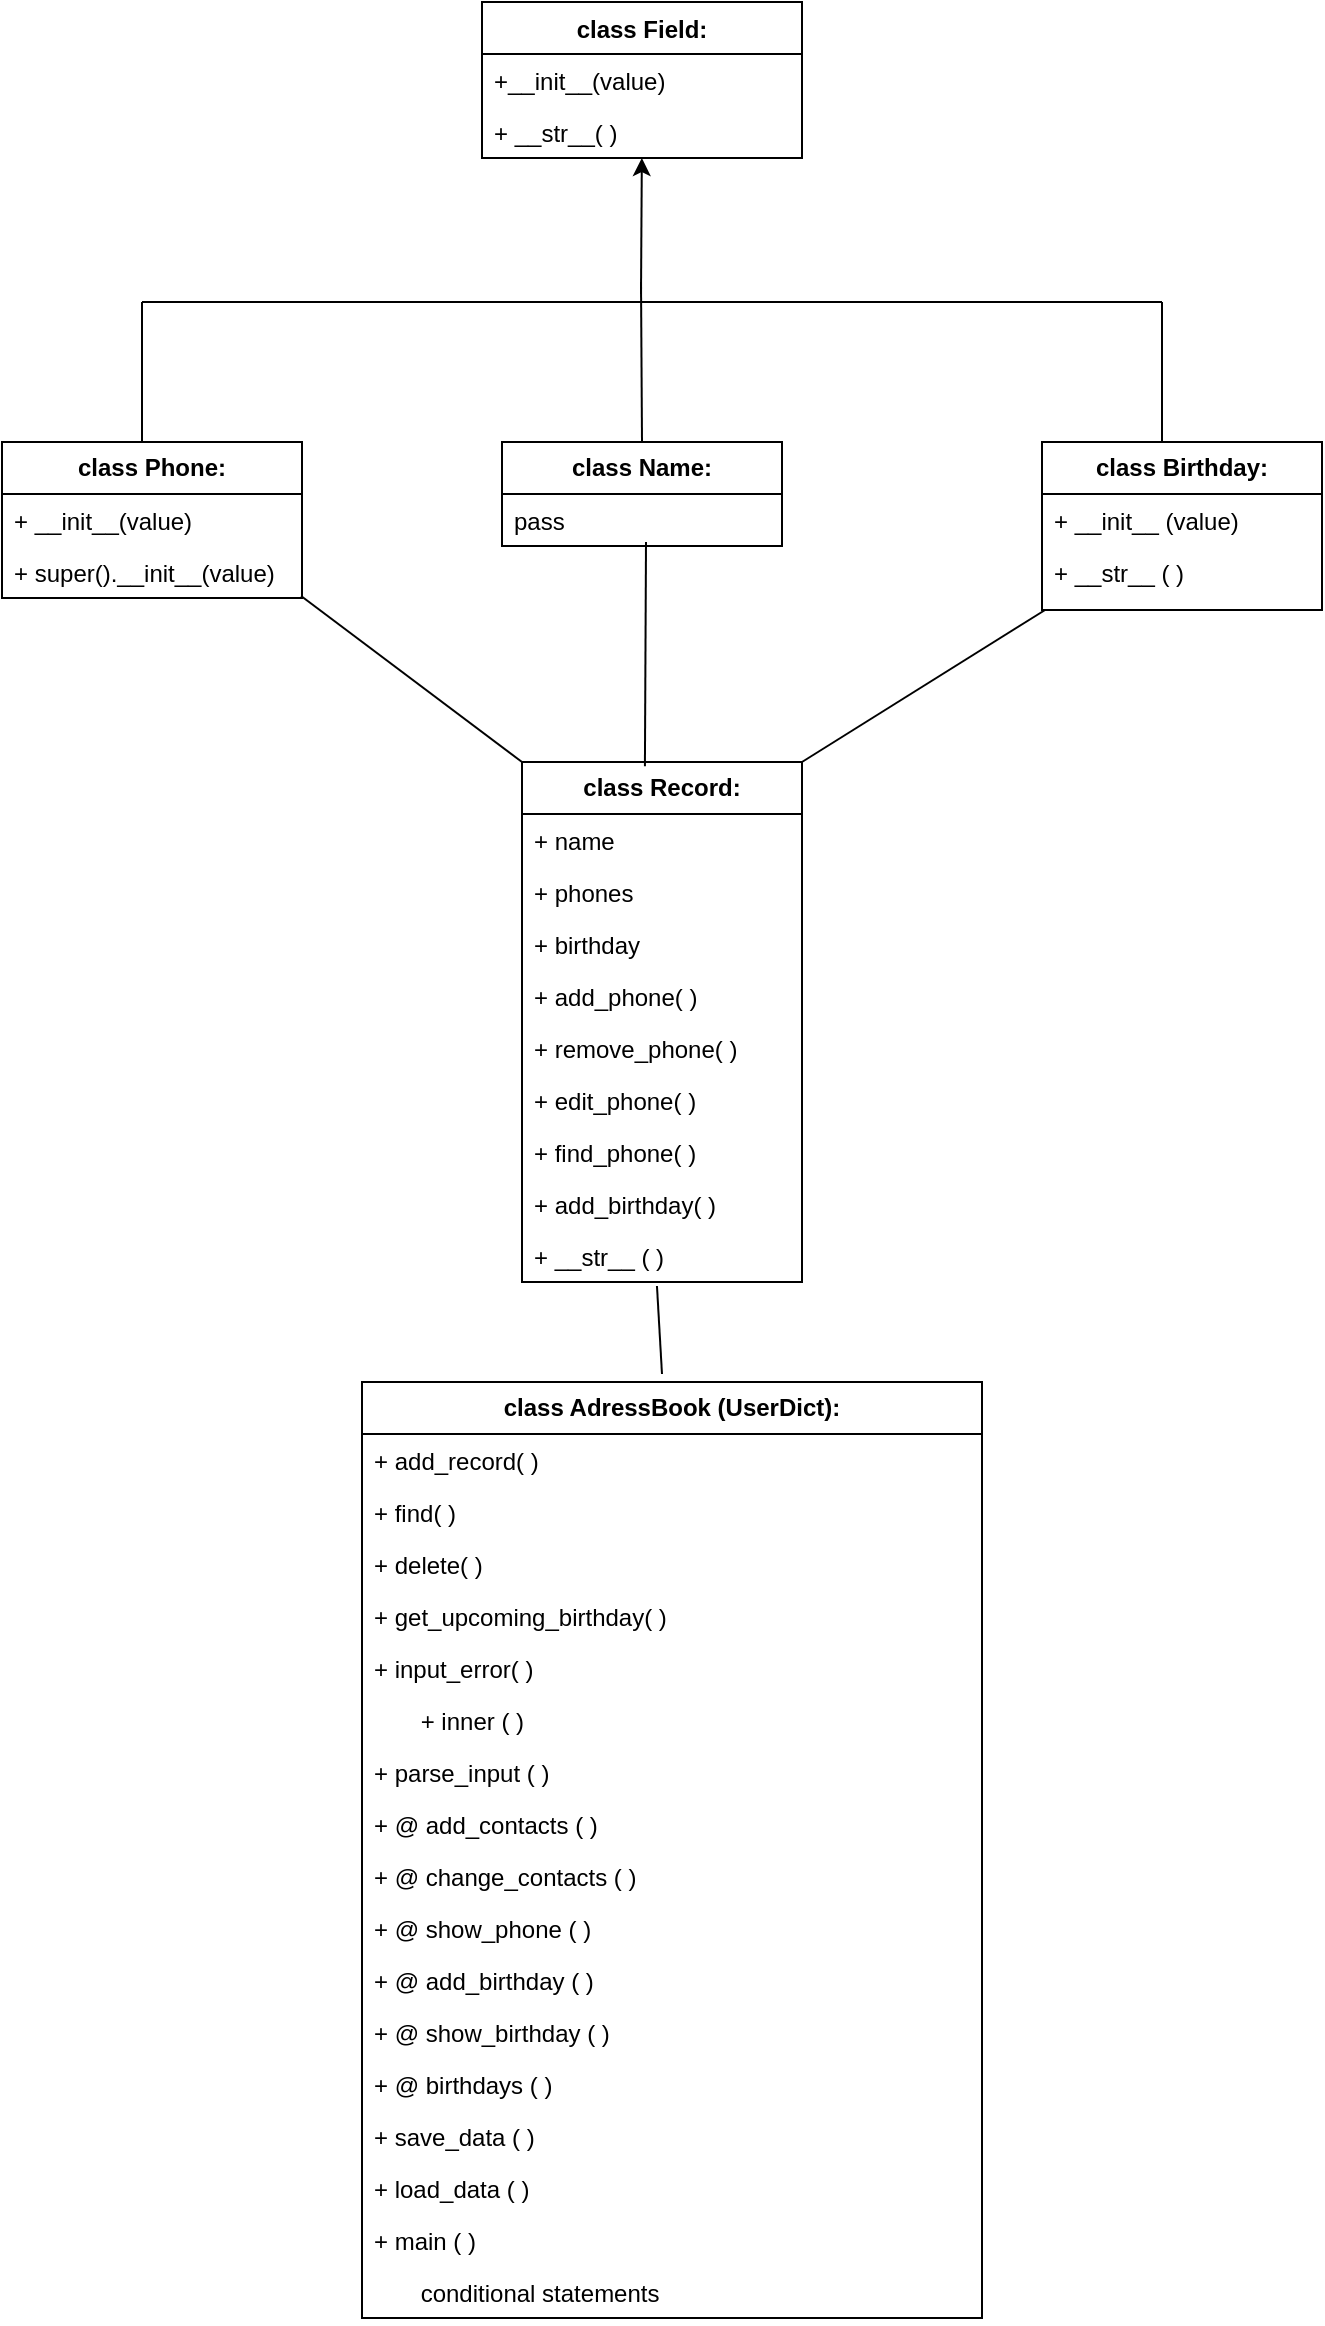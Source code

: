 <mxfile version="24.4.13" type="device">
  <diagram name="Сторінка-1" id="W5pYm99Y4qLcW9MA-weo">
    <mxGraphModel dx="794" dy="627" grid="1" gridSize="10" guides="1" tooltips="1" connect="1" arrows="1" fold="1" page="1" pageScale="1" pageWidth="827" pageHeight="1169" math="0" shadow="0">
      <root>
        <mxCell id="0" />
        <mxCell id="1" parent="0" />
        <mxCell id="KHoVNFPx8S1RJd4RUKs7-6" value="class Field:" style="swimlane;fontStyle=1;align=center;verticalAlign=top;childLayout=stackLayout;horizontal=1;startSize=26;horizontalStack=0;resizeParent=1;resizeParentMax=0;resizeLast=0;collapsible=1;marginBottom=0;whiteSpace=wrap;html=1;" vertex="1" parent="1">
          <mxGeometry x="310" y="20" width="160" height="78" as="geometry">
            <mxRectangle x="310" y="20" width="100" height="30" as="alternateBounds" />
          </mxGeometry>
        </mxCell>
        <mxCell id="KHoVNFPx8S1RJd4RUKs7-7" value="+__init__(value)" style="text;strokeColor=none;fillColor=none;align=left;verticalAlign=top;spacingLeft=4;spacingRight=4;overflow=hidden;rotatable=0;points=[[0,0.5],[1,0.5]];portConstraint=eastwest;whiteSpace=wrap;html=1;" vertex="1" parent="KHoVNFPx8S1RJd4RUKs7-6">
          <mxGeometry y="26" width="160" height="26" as="geometry" />
        </mxCell>
        <mxCell id="KHoVNFPx8S1RJd4RUKs7-9" value="+ __str__( )" style="text;strokeColor=none;fillColor=none;align=left;verticalAlign=top;spacingLeft=4;spacingRight=4;overflow=hidden;rotatable=0;points=[[0,0.5],[1,0.5]];portConstraint=eastwest;whiteSpace=wrap;html=1;" vertex="1" parent="KHoVNFPx8S1RJd4RUKs7-6">
          <mxGeometry y="52" width="160" height="26" as="geometry" />
        </mxCell>
        <mxCell id="KHoVNFPx8S1RJd4RUKs7-12" value="" style="endArrow=classic;html=1;rounded=0;" edge="1" parent="1" target="KHoVNFPx8S1RJd4RUKs7-9">
          <mxGeometry width="50" height="50" relative="1" as="geometry">
            <mxPoint x="389.5" y="166" as="sourcePoint" />
            <mxPoint x="389.5" y="106" as="targetPoint" />
          </mxGeometry>
        </mxCell>
        <mxCell id="KHoVNFPx8S1RJd4RUKs7-13" value="" style="endArrow=none;html=1;rounded=0;" edge="1" parent="1">
          <mxGeometry width="50" height="50" relative="1" as="geometry">
            <mxPoint x="140" y="170" as="sourcePoint" />
            <mxPoint x="650" y="170" as="targetPoint" />
          </mxGeometry>
        </mxCell>
        <mxCell id="KHoVNFPx8S1RJd4RUKs7-14" value="" style="endArrow=none;html=1;rounded=0;" edge="1" parent="1">
          <mxGeometry width="50" height="50" relative="1" as="geometry">
            <mxPoint x="140" y="240" as="sourcePoint" />
            <mxPoint x="140" y="170" as="targetPoint" />
          </mxGeometry>
        </mxCell>
        <mxCell id="KHoVNFPx8S1RJd4RUKs7-16" value="" style="endArrow=none;html=1;rounded=0;exitX=0.5;exitY=0;exitDx=0;exitDy=0;" edge="1" parent="1" source="KHoVNFPx8S1RJd4RUKs7-22">
          <mxGeometry width="50" height="50" relative="1" as="geometry">
            <mxPoint x="389.5" y="230" as="sourcePoint" />
            <mxPoint x="389.5" y="160" as="targetPoint" />
          </mxGeometry>
        </mxCell>
        <mxCell id="KHoVNFPx8S1RJd4RUKs7-17" value="" style="endArrow=none;html=1;rounded=0;" edge="1" parent="1">
          <mxGeometry width="50" height="50" relative="1" as="geometry">
            <mxPoint x="650" y="240" as="sourcePoint" />
            <mxPoint x="650" y="170" as="targetPoint" />
          </mxGeometry>
        </mxCell>
        <mxCell id="KHoVNFPx8S1RJd4RUKs7-18" value="&lt;b&gt;class Phone:&lt;/b&gt;" style="swimlane;fontStyle=0;childLayout=stackLayout;horizontal=1;startSize=26;fillColor=none;horizontalStack=0;resizeParent=1;resizeParentMax=0;resizeLast=0;collapsible=1;marginBottom=0;whiteSpace=wrap;html=1;" vertex="1" parent="1">
          <mxGeometry x="70" y="240" width="150" height="78" as="geometry" />
        </mxCell>
        <mxCell id="KHoVNFPx8S1RJd4RUKs7-19" value="+ __init__(value)" style="text;strokeColor=none;fillColor=none;align=left;verticalAlign=top;spacingLeft=4;spacingRight=4;overflow=hidden;rotatable=0;points=[[0,0.5],[1,0.5]];portConstraint=eastwest;whiteSpace=wrap;html=1;" vertex="1" parent="KHoVNFPx8S1RJd4RUKs7-18">
          <mxGeometry y="26" width="150" height="26" as="geometry" />
        </mxCell>
        <mxCell id="KHoVNFPx8S1RJd4RUKs7-20" value="+ super().__init__(value)" style="text;strokeColor=none;fillColor=none;align=left;verticalAlign=top;spacingLeft=4;spacingRight=4;overflow=hidden;rotatable=0;points=[[0,0.5],[1,0.5]];portConstraint=eastwest;whiteSpace=wrap;html=1;" vertex="1" parent="KHoVNFPx8S1RJd4RUKs7-18">
          <mxGeometry y="52" width="150" height="26" as="geometry" />
        </mxCell>
        <mxCell id="KHoVNFPx8S1RJd4RUKs7-22" value="&lt;b&gt;class Name:&lt;/b&gt;" style="swimlane;fontStyle=0;childLayout=stackLayout;horizontal=1;startSize=26;fillColor=none;horizontalStack=0;resizeParent=1;resizeParentMax=0;resizeLast=0;collapsible=1;marginBottom=0;whiteSpace=wrap;html=1;" vertex="1" parent="1">
          <mxGeometry x="320" y="240" width="140" height="52" as="geometry" />
        </mxCell>
        <mxCell id="KHoVNFPx8S1RJd4RUKs7-23" value="pass" style="text;strokeColor=none;fillColor=none;align=left;verticalAlign=top;spacingLeft=4;spacingRight=4;overflow=hidden;rotatable=0;points=[[0,0.5],[1,0.5]];portConstraint=eastwest;whiteSpace=wrap;html=1;" vertex="1" parent="KHoVNFPx8S1RJd4RUKs7-22">
          <mxGeometry y="26" width="140" height="26" as="geometry" />
        </mxCell>
        <mxCell id="KHoVNFPx8S1RJd4RUKs7-26" value="&lt;b&gt;class Birthday:&lt;/b&gt;" style="swimlane;fontStyle=0;childLayout=stackLayout;horizontal=1;startSize=26;fillColor=none;horizontalStack=0;resizeParent=1;resizeParentMax=0;resizeLast=0;collapsible=1;marginBottom=0;whiteSpace=wrap;html=1;" vertex="1" parent="1">
          <mxGeometry x="590" y="240" width="140" height="84" as="geometry" />
        </mxCell>
        <mxCell id="KHoVNFPx8S1RJd4RUKs7-27" value="+ __init__ (value)" style="text;strokeColor=none;fillColor=none;align=left;verticalAlign=top;spacingLeft=4;spacingRight=4;overflow=hidden;rotatable=0;points=[[0,0.5],[1,0.5]];portConstraint=eastwest;whiteSpace=wrap;html=1;" vertex="1" parent="KHoVNFPx8S1RJd4RUKs7-26">
          <mxGeometry y="26" width="140" height="26" as="geometry" />
        </mxCell>
        <mxCell id="KHoVNFPx8S1RJd4RUKs7-29" value="+ __str__ ( )&amp;nbsp;&lt;div&gt;&lt;br&gt;&lt;/div&gt;" style="text;strokeColor=none;fillColor=none;align=left;verticalAlign=top;spacingLeft=4;spacingRight=4;overflow=hidden;rotatable=0;points=[[0,0.5],[1,0.5]];portConstraint=eastwest;whiteSpace=wrap;html=1;" vertex="1" parent="KHoVNFPx8S1RJd4RUKs7-26">
          <mxGeometry y="52" width="140" height="32" as="geometry" />
        </mxCell>
        <mxCell id="KHoVNFPx8S1RJd4RUKs7-33" value="&lt;b&gt;class Record:&lt;/b&gt;" style="swimlane;fontStyle=0;childLayout=stackLayout;horizontal=1;startSize=26;fillColor=none;horizontalStack=0;resizeParent=1;resizeParentMax=0;resizeLast=0;collapsible=1;marginBottom=0;whiteSpace=wrap;html=1;" vertex="1" parent="1">
          <mxGeometry x="330" y="400" width="140" height="260" as="geometry" />
        </mxCell>
        <mxCell id="KHoVNFPx8S1RJd4RUKs7-34" value="+ name" style="text;strokeColor=none;fillColor=none;align=left;verticalAlign=top;spacingLeft=4;spacingRight=4;overflow=hidden;rotatable=0;points=[[0,0.5],[1,0.5]];portConstraint=eastwest;whiteSpace=wrap;html=1;" vertex="1" parent="KHoVNFPx8S1RJd4RUKs7-33">
          <mxGeometry y="26" width="140" height="26" as="geometry" />
        </mxCell>
        <mxCell id="KHoVNFPx8S1RJd4RUKs7-35" value="+ phones&amp;nbsp;" style="text;strokeColor=none;fillColor=none;align=left;verticalAlign=top;spacingLeft=4;spacingRight=4;overflow=hidden;rotatable=0;points=[[0,0.5],[1,0.5]];portConstraint=eastwest;whiteSpace=wrap;html=1;" vertex="1" parent="KHoVNFPx8S1RJd4RUKs7-33">
          <mxGeometry y="52" width="140" height="26" as="geometry" />
        </mxCell>
        <mxCell id="KHoVNFPx8S1RJd4RUKs7-36" value="+ birthday" style="text;strokeColor=none;fillColor=none;align=left;verticalAlign=top;spacingLeft=4;spacingRight=4;overflow=hidden;rotatable=0;points=[[0,0.5],[1,0.5]];portConstraint=eastwest;whiteSpace=wrap;html=1;" vertex="1" parent="KHoVNFPx8S1RJd4RUKs7-33">
          <mxGeometry y="78" width="140" height="26" as="geometry" />
        </mxCell>
        <mxCell id="KHoVNFPx8S1RJd4RUKs7-42" value="+ add_phone( )" style="text;strokeColor=none;fillColor=none;align=left;verticalAlign=top;spacingLeft=4;spacingRight=4;overflow=hidden;rotatable=0;points=[[0,0.5],[1,0.5]];portConstraint=eastwest;whiteSpace=wrap;html=1;" vertex="1" parent="KHoVNFPx8S1RJd4RUKs7-33">
          <mxGeometry y="104" width="140" height="26" as="geometry" />
        </mxCell>
        <mxCell id="KHoVNFPx8S1RJd4RUKs7-43" value="+ remove_phone( )" style="text;strokeColor=none;fillColor=none;align=left;verticalAlign=top;spacingLeft=4;spacingRight=4;overflow=hidden;rotatable=0;points=[[0,0.5],[1,0.5]];portConstraint=eastwest;whiteSpace=wrap;html=1;" vertex="1" parent="KHoVNFPx8S1RJd4RUKs7-33">
          <mxGeometry y="130" width="140" height="26" as="geometry" />
        </mxCell>
        <mxCell id="KHoVNFPx8S1RJd4RUKs7-44" value="+ edit_phone( )" style="text;strokeColor=none;fillColor=none;align=left;verticalAlign=top;spacingLeft=4;spacingRight=4;overflow=hidden;rotatable=0;points=[[0,0.5],[1,0.5]];portConstraint=eastwest;whiteSpace=wrap;html=1;" vertex="1" parent="KHoVNFPx8S1RJd4RUKs7-33">
          <mxGeometry y="156" width="140" height="26" as="geometry" />
        </mxCell>
        <mxCell id="KHoVNFPx8S1RJd4RUKs7-45" value="+ find_phone( )" style="text;strokeColor=none;fillColor=none;align=left;verticalAlign=top;spacingLeft=4;spacingRight=4;overflow=hidden;rotatable=0;points=[[0,0.5],[1,0.5]];portConstraint=eastwest;whiteSpace=wrap;html=1;" vertex="1" parent="KHoVNFPx8S1RJd4RUKs7-33">
          <mxGeometry y="182" width="140" height="26" as="geometry" />
        </mxCell>
        <mxCell id="KHoVNFPx8S1RJd4RUKs7-46" value="+ add_birthday( )" style="text;strokeColor=none;fillColor=none;align=left;verticalAlign=top;spacingLeft=4;spacingRight=4;overflow=hidden;rotatable=0;points=[[0,0.5],[1,0.5]];portConstraint=eastwest;whiteSpace=wrap;html=1;" vertex="1" parent="KHoVNFPx8S1RJd4RUKs7-33">
          <mxGeometry y="208" width="140" height="26" as="geometry" />
        </mxCell>
        <mxCell id="KHoVNFPx8S1RJd4RUKs7-47" value="+ __str__ ( )" style="text;strokeColor=none;fillColor=none;align=left;verticalAlign=top;spacingLeft=4;spacingRight=4;overflow=hidden;rotatable=0;points=[[0,0.5],[1,0.5]];portConstraint=eastwest;whiteSpace=wrap;html=1;" vertex="1" parent="KHoVNFPx8S1RJd4RUKs7-33">
          <mxGeometry y="234" width="140" height="26" as="geometry" />
        </mxCell>
        <mxCell id="KHoVNFPx8S1RJd4RUKs7-39" value="" style="endArrow=none;html=1;rounded=0;entryX=0.011;entryY=1;entryDx=0;entryDy=0;entryPerimeter=0;exitX=1;exitY=0;exitDx=0;exitDy=0;" edge="1" parent="1" source="KHoVNFPx8S1RJd4RUKs7-33" target="KHoVNFPx8S1RJd4RUKs7-29">
          <mxGeometry width="50" height="50" relative="1" as="geometry">
            <mxPoint x="450" y="400" as="sourcePoint" />
            <mxPoint x="500" y="350" as="targetPoint" />
          </mxGeometry>
        </mxCell>
        <mxCell id="KHoVNFPx8S1RJd4RUKs7-40" value="" style="endArrow=none;html=1;rounded=0;exitX=0;exitY=0;exitDx=0;exitDy=0;entryX=0.997;entryY=0.962;entryDx=0;entryDy=0;entryPerimeter=0;" edge="1" parent="1" source="KHoVNFPx8S1RJd4RUKs7-33" target="KHoVNFPx8S1RJd4RUKs7-20">
          <mxGeometry width="50" height="50" relative="1" as="geometry">
            <mxPoint x="310" y="400" as="sourcePoint" />
            <mxPoint x="210" y="310" as="targetPoint" />
          </mxGeometry>
        </mxCell>
        <mxCell id="KHoVNFPx8S1RJd4RUKs7-41" value="" style="endArrow=none;html=1;rounded=0;exitX=0.439;exitY=0.008;exitDx=0;exitDy=0;exitPerimeter=0;" edge="1" parent="1" source="KHoVNFPx8S1RJd4RUKs7-33">
          <mxGeometry width="50" height="50" relative="1" as="geometry">
            <mxPoint x="392" y="390" as="sourcePoint" />
            <mxPoint x="392" y="290" as="targetPoint" />
          </mxGeometry>
        </mxCell>
        <mxCell id="KHoVNFPx8S1RJd4RUKs7-52" value="&lt;b&gt;class AdressBook (UserDict):&lt;/b&gt;" style="swimlane;fontStyle=0;childLayout=stackLayout;horizontal=1;startSize=26;fillColor=none;horizontalStack=0;resizeParent=1;resizeParentMax=0;resizeLast=0;collapsible=1;marginBottom=0;whiteSpace=wrap;html=1;" vertex="1" parent="1">
          <mxGeometry x="250" y="710" width="310" height="468" as="geometry" />
        </mxCell>
        <mxCell id="KHoVNFPx8S1RJd4RUKs7-53" value="+ add_record( )" style="text;strokeColor=none;fillColor=none;align=left;verticalAlign=top;spacingLeft=4;spacingRight=4;overflow=hidden;rotatable=0;points=[[0,0.5],[1,0.5]];portConstraint=eastwest;whiteSpace=wrap;html=1;" vertex="1" parent="KHoVNFPx8S1RJd4RUKs7-52">
          <mxGeometry y="26" width="310" height="26" as="geometry" />
        </mxCell>
        <mxCell id="KHoVNFPx8S1RJd4RUKs7-54" value="+ find( )" style="text;strokeColor=none;fillColor=none;align=left;verticalAlign=top;spacingLeft=4;spacingRight=4;overflow=hidden;rotatable=0;points=[[0,0.5],[1,0.5]];portConstraint=eastwest;whiteSpace=wrap;html=1;" vertex="1" parent="KHoVNFPx8S1RJd4RUKs7-52">
          <mxGeometry y="52" width="310" height="26" as="geometry" />
        </mxCell>
        <mxCell id="KHoVNFPx8S1RJd4RUKs7-55" value="+ delete( )" style="text;strokeColor=none;fillColor=none;align=left;verticalAlign=top;spacingLeft=4;spacingRight=4;overflow=hidden;rotatable=0;points=[[0,0.5],[1,0.5]];portConstraint=eastwest;whiteSpace=wrap;html=1;" vertex="1" parent="KHoVNFPx8S1RJd4RUKs7-52">
          <mxGeometry y="78" width="310" height="26" as="geometry" />
        </mxCell>
        <mxCell id="KHoVNFPx8S1RJd4RUKs7-56" value="+ get_upcoming_birthday( )" style="text;strokeColor=none;fillColor=none;align=left;verticalAlign=top;spacingLeft=4;spacingRight=4;overflow=hidden;rotatable=0;points=[[0,0.5],[1,0.5]];portConstraint=eastwest;whiteSpace=wrap;html=1;" vertex="1" parent="KHoVNFPx8S1RJd4RUKs7-52">
          <mxGeometry y="104" width="310" height="26" as="geometry" />
        </mxCell>
        <mxCell id="KHoVNFPx8S1RJd4RUKs7-58" value="+ input_error( )" style="text;strokeColor=none;fillColor=none;align=left;verticalAlign=top;spacingLeft=4;spacingRight=4;overflow=hidden;rotatable=0;points=[[0,0.5],[1,0.5]];portConstraint=eastwest;whiteSpace=wrap;html=1;" vertex="1" parent="KHoVNFPx8S1RJd4RUKs7-52">
          <mxGeometry y="130" width="310" height="26" as="geometry" />
        </mxCell>
        <mxCell id="KHoVNFPx8S1RJd4RUKs7-59" value="&amp;nbsp; &amp;nbsp; &amp;nbsp; &amp;nbsp;+ inner ( )" style="text;strokeColor=none;fillColor=none;align=left;verticalAlign=top;spacingLeft=4;spacingRight=4;overflow=hidden;rotatable=0;points=[[0,0.5],[1,0.5]];portConstraint=eastwest;whiteSpace=wrap;html=1;" vertex="1" parent="KHoVNFPx8S1RJd4RUKs7-52">
          <mxGeometry y="156" width="310" height="26" as="geometry" />
        </mxCell>
        <mxCell id="KHoVNFPx8S1RJd4RUKs7-61" value="+ parse_input ( )" style="text;strokeColor=none;fillColor=none;align=left;verticalAlign=top;spacingLeft=4;spacingRight=4;overflow=hidden;rotatable=0;points=[[0,0.5],[1,0.5]];portConstraint=eastwest;whiteSpace=wrap;html=1;" vertex="1" parent="KHoVNFPx8S1RJd4RUKs7-52">
          <mxGeometry y="182" width="310" height="26" as="geometry" />
        </mxCell>
        <mxCell id="KHoVNFPx8S1RJd4RUKs7-62" value="+ @ add_contacts ( )" style="text;strokeColor=none;fillColor=none;align=left;verticalAlign=top;spacingLeft=4;spacingRight=4;overflow=hidden;rotatable=0;points=[[0,0.5],[1,0.5]];portConstraint=eastwest;whiteSpace=wrap;html=1;" vertex="1" parent="KHoVNFPx8S1RJd4RUKs7-52">
          <mxGeometry y="208" width="310" height="26" as="geometry" />
        </mxCell>
        <mxCell id="KHoVNFPx8S1RJd4RUKs7-63" value="+ @ change_contacts ( )" style="text;strokeColor=none;fillColor=none;align=left;verticalAlign=top;spacingLeft=4;spacingRight=4;overflow=hidden;rotatable=0;points=[[0,0.5],[1,0.5]];portConstraint=eastwest;whiteSpace=wrap;html=1;" vertex="1" parent="KHoVNFPx8S1RJd4RUKs7-52">
          <mxGeometry y="234" width="310" height="26" as="geometry" />
        </mxCell>
        <mxCell id="KHoVNFPx8S1RJd4RUKs7-64" value="+ @ show_phone ( )" style="text;strokeColor=none;fillColor=none;align=left;verticalAlign=top;spacingLeft=4;spacingRight=4;overflow=hidden;rotatable=0;points=[[0,0.5],[1,0.5]];portConstraint=eastwest;whiteSpace=wrap;html=1;" vertex="1" parent="KHoVNFPx8S1RJd4RUKs7-52">
          <mxGeometry y="260" width="310" height="26" as="geometry" />
        </mxCell>
        <mxCell id="KHoVNFPx8S1RJd4RUKs7-65" value="+ @ add_birthday ( )" style="text;strokeColor=none;fillColor=none;align=left;verticalAlign=top;spacingLeft=4;spacingRight=4;overflow=hidden;rotatable=0;points=[[0,0.5],[1,0.5]];portConstraint=eastwest;whiteSpace=wrap;html=1;" vertex="1" parent="KHoVNFPx8S1RJd4RUKs7-52">
          <mxGeometry y="286" width="310" height="26" as="geometry" />
        </mxCell>
        <mxCell id="KHoVNFPx8S1RJd4RUKs7-66" value="+ @ show_birthday ( )" style="text;strokeColor=none;fillColor=none;align=left;verticalAlign=top;spacingLeft=4;spacingRight=4;overflow=hidden;rotatable=0;points=[[0,0.5],[1,0.5]];portConstraint=eastwest;whiteSpace=wrap;html=1;" vertex="1" parent="KHoVNFPx8S1RJd4RUKs7-52">
          <mxGeometry y="312" width="310" height="26" as="geometry" />
        </mxCell>
        <mxCell id="KHoVNFPx8S1RJd4RUKs7-67" value="+ @ birthdays ( )" style="text;strokeColor=none;fillColor=none;align=left;verticalAlign=top;spacingLeft=4;spacingRight=4;overflow=hidden;rotatable=0;points=[[0,0.5],[1,0.5]];portConstraint=eastwest;whiteSpace=wrap;html=1;" vertex="1" parent="KHoVNFPx8S1RJd4RUKs7-52">
          <mxGeometry y="338" width="310" height="26" as="geometry" />
        </mxCell>
        <mxCell id="KHoVNFPx8S1RJd4RUKs7-68" value="+ save_data ( )" style="text;strokeColor=none;fillColor=none;align=left;verticalAlign=top;spacingLeft=4;spacingRight=4;overflow=hidden;rotatable=0;points=[[0,0.5],[1,0.5]];portConstraint=eastwest;whiteSpace=wrap;html=1;" vertex="1" parent="KHoVNFPx8S1RJd4RUKs7-52">
          <mxGeometry y="364" width="310" height="26" as="geometry" />
        </mxCell>
        <mxCell id="KHoVNFPx8S1RJd4RUKs7-69" value="+ load_data ( )" style="text;strokeColor=none;fillColor=none;align=left;verticalAlign=top;spacingLeft=4;spacingRight=4;overflow=hidden;rotatable=0;points=[[0,0.5],[1,0.5]];portConstraint=eastwest;whiteSpace=wrap;html=1;" vertex="1" parent="KHoVNFPx8S1RJd4RUKs7-52">
          <mxGeometry y="390" width="310" height="26" as="geometry" />
        </mxCell>
        <mxCell id="KHoVNFPx8S1RJd4RUKs7-70" value="+ main ( )" style="text;strokeColor=none;fillColor=none;align=left;verticalAlign=top;spacingLeft=4;spacingRight=4;overflow=hidden;rotatable=0;points=[[0,0.5],[1,0.5]];portConstraint=eastwest;whiteSpace=wrap;html=1;" vertex="1" parent="KHoVNFPx8S1RJd4RUKs7-52">
          <mxGeometry y="416" width="310" height="26" as="geometry" />
        </mxCell>
        <mxCell id="KHoVNFPx8S1RJd4RUKs7-71" value="&amp;nbsp; &amp;nbsp; &amp;nbsp; &amp;nbsp;conditional statements" style="text;strokeColor=none;fillColor=none;align=left;verticalAlign=top;spacingLeft=4;spacingRight=4;overflow=hidden;rotatable=0;points=[[0,0.5],[1,0.5]];portConstraint=eastwest;whiteSpace=wrap;html=1;" vertex="1" parent="KHoVNFPx8S1RJd4RUKs7-52">
          <mxGeometry y="442" width="310" height="26" as="geometry" />
        </mxCell>
        <mxCell id="KHoVNFPx8S1RJd4RUKs7-60" value="" style="endArrow=none;html=1;rounded=0;entryX=0.482;entryY=1.077;entryDx=0;entryDy=0;entryPerimeter=0;" edge="1" parent="1" target="KHoVNFPx8S1RJd4RUKs7-47">
          <mxGeometry width="50" height="50" relative="1" as="geometry">
            <mxPoint x="400" y="706" as="sourcePoint" />
            <mxPoint x="440" y="670" as="targetPoint" />
          </mxGeometry>
        </mxCell>
      </root>
    </mxGraphModel>
  </diagram>
</mxfile>
